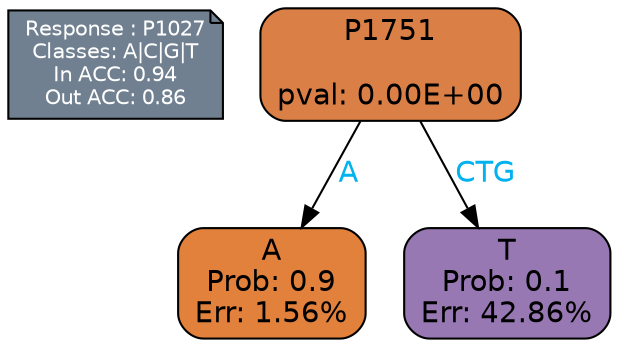 digraph Tree {
node [shape=box, style="filled, rounded", color="black", fontname=helvetica] ;
graph [ranksep=equally, splines=polylines, bgcolor=transparent, dpi=600] ;
edge [fontname=helvetica] ;
LEGEND [label="Response : P1027
Classes: A|C|G|T
In ACC: 0.94
Out ACC: 0.86
",shape=note,align=left,style=filled,fillcolor="slategray",fontcolor="white",fontsize=10];1 [label="P1751

pval: 0.00E+00", fillcolor="#da8047"] ;
2 [label="A
Prob: 0.9
Err: 1.56%", fillcolor="#e2813b"] ;
3 [label="T
Prob: 0.1
Err: 42.86%", fillcolor="#9778b3"] ;
1 -> 2 [label="A",fontcolor=deepskyblue2] ;
1 -> 3 [label="CTG",fontcolor=deepskyblue2] ;
{rank = same; 2;3;}{rank = same; LEGEND;1;}}